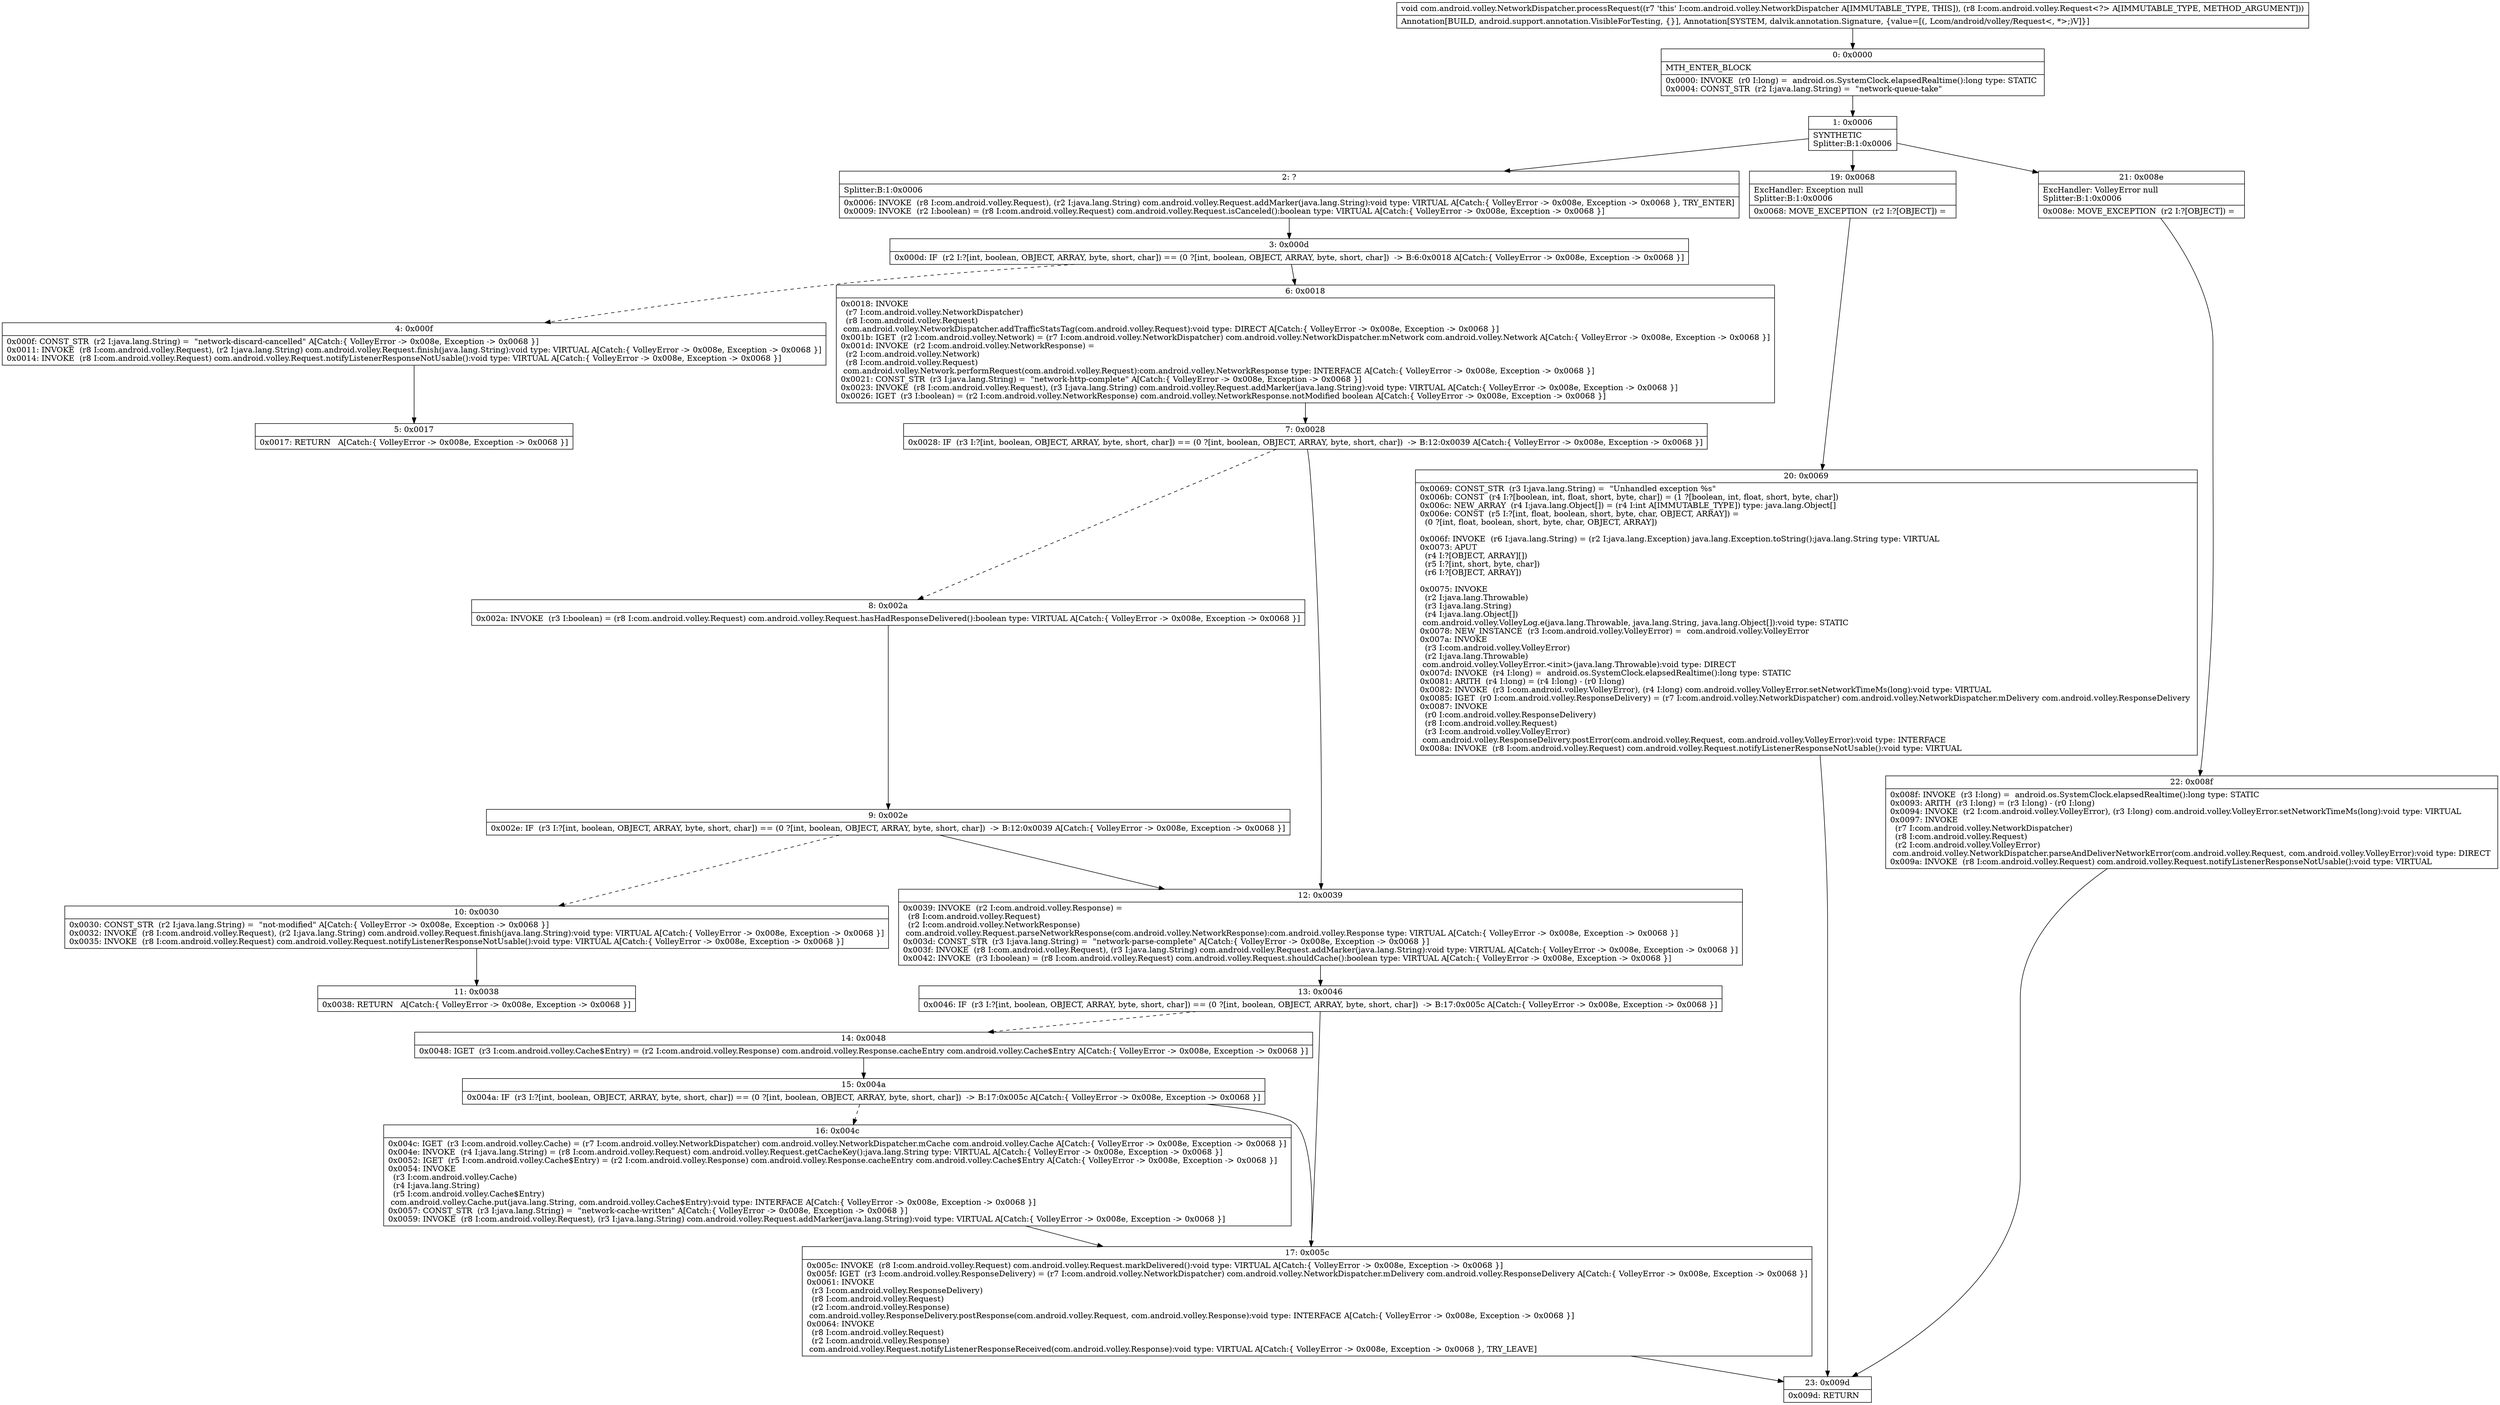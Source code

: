 digraph "CFG forcom.android.volley.NetworkDispatcher.processRequest(Lcom\/android\/volley\/Request;)V" {
Node_0 [shape=record,label="{0\:\ 0x0000|MTH_ENTER_BLOCK\l|0x0000: INVOKE  (r0 I:long) =  android.os.SystemClock.elapsedRealtime():long type: STATIC \l0x0004: CONST_STR  (r2 I:java.lang.String) =  \"network\-queue\-take\" \l}"];
Node_1 [shape=record,label="{1\:\ 0x0006|SYNTHETIC\lSplitter:B:1:0x0006\l}"];
Node_2 [shape=record,label="{2\:\ ?|Splitter:B:1:0x0006\l|0x0006: INVOKE  (r8 I:com.android.volley.Request), (r2 I:java.lang.String) com.android.volley.Request.addMarker(java.lang.String):void type: VIRTUAL A[Catch:\{ VolleyError \-\> 0x008e, Exception \-\> 0x0068 \}, TRY_ENTER]\l0x0009: INVOKE  (r2 I:boolean) = (r8 I:com.android.volley.Request) com.android.volley.Request.isCanceled():boolean type: VIRTUAL A[Catch:\{ VolleyError \-\> 0x008e, Exception \-\> 0x0068 \}]\l}"];
Node_3 [shape=record,label="{3\:\ 0x000d|0x000d: IF  (r2 I:?[int, boolean, OBJECT, ARRAY, byte, short, char]) == (0 ?[int, boolean, OBJECT, ARRAY, byte, short, char])  \-\> B:6:0x0018 A[Catch:\{ VolleyError \-\> 0x008e, Exception \-\> 0x0068 \}]\l}"];
Node_4 [shape=record,label="{4\:\ 0x000f|0x000f: CONST_STR  (r2 I:java.lang.String) =  \"network\-discard\-cancelled\" A[Catch:\{ VolleyError \-\> 0x008e, Exception \-\> 0x0068 \}]\l0x0011: INVOKE  (r8 I:com.android.volley.Request), (r2 I:java.lang.String) com.android.volley.Request.finish(java.lang.String):void type: VIRTUAL A[Catch:\{ VolleyError \-\> 0x008e, Exception \-\> 0x0068 \}]\l0x0014: INVOKE  (r8 I:com.android.volley.Request) com.android.volley.Request.notifyListenerResponseNotUsable():void type: VIRTUAL A[Catch:\{ VolleyError \-\> 0x008e, Exception \-\> 0x0068 \}]\l}"];
Node_5 [shape=record,label="{5\:\ 0x0017|0x0017: RETURN   A[Catch:\{ VolleyError \-\> 0x008e, Exception \-\> 0x0068 \}]\l}"];
Node_6 [shape=record,label="{6\:\ 0x0018|0x0018: INVOKE  \l  (r7 I:com.android.volley.NetworkDispatcher)\l  (r8 I:com.android.volley.Request)\l com.android.volley.NetworkDispatcher.addTrafficStatsTag(com.android.volley.Request):void type: DIRECT A[Catch:\{ VolleyError \-\> 0x008e, Exception \-\> 0x0068 \}]\l0x001b: IGET  (r2 I:com.android.volley.Network) = (r7 I:com.android.volley.NetworkDispatcher) com.android.volley.NetworkDispatcher.mNetwork com.android.volley.Network A[Catch:\{ VolleyError \-\> 0x008e, Exception \-\> 0x0068 \}]\l0x001d: INVOKE  (r2 I:com.android.volley.NetworkResponse) = \l  (r2 I:com.android.volley.Network)\l  (r8 I:com.android.volley.Request)\l com.android.volley.Network.performRequest(com.android.volley.Request):com.android.volley.NetworkResponse type: INTERFACE A[Catch:\{ VolleyError \-\> 0x008e, Exception \-\> 0x0068 \}]\l0x0021: CONST_STR  (r3 I:java.lang.String) =  \"network\-http\-complete\" A[Catch:\{ VolleyError \-\> 0x008e, Exception \-\> 0x0068 \}]\l0x0023: INVOKE  (r8 I:com.android.volley.Request), (r3 I:java.lang.String) com.android.volley.Request.addMarker(java.lang.String):void type: VIRTUAL A[Catch:\{ VolleyError \-\> 0x008e, Exception \-\> 0x0068 \}]\l0x0026: IGET  (r3 I:boolean) = (r2 I:com.android.volley.NetworkResponse) com.android.volley.NetworkResponse.notModified boolean A[Catch:\{ VolleyError \-\> 0x008e, Exception \-\> 0x0068 \}]\l}"];
Node_7 [shape=record,label="{7\:\ 0x0028|0x0028: IF  (r3 I:?[int, boolean, OBJECT, ARRAY, byte, short, char]) == (0 ?[int, boolean, OBJECT, ARRAY, byte, short, char])  \-\> B:12:0x0039 A[Catch:\{ VolleyError \-\> 0x008e, Exception \-\> 0x0068 \}]\l}"];
Node_8 [shape=record,label="{8\:\ 0x002a|0x002a: INVOKE  (r3 I:boolean) = (r8 I:com.android.volley.Request) com.android.volley.Request.hasHadResponseDelivered():boolean type: VIRTUAL A[Catch:\{ VolleyError \-\> 0x008e, Exception \-\> 0x0068 \}]\l}"];
Node_9 [shape=record,label="{9\:\ 0x002e|0x002e: IF  (r3 I:?[int, boolean, OBJECT, ARRAY, byte, short, char]) == (0 ?[int, boolean, OBJECT, ARRAY, byte, short, char])  \-\> B:12:0x0039 A[Catch:\{ VolleyError \-\> 0x008e, Exception \-\> 0x0068 \}]\l}"];
Node_10 [shape=record,label="{10\:\ 0x0030|0x0030: CONST_STR  (r2 I:java.lang.String) =  \"not\-modified\" A[Catch:\{ VolleyError \-\> 0x008e, Exception \-\> 0x0068 \}]\l0x0032: INVOKE  (r8 I:com.android.volley.Request), (r2 I:java.lang.String) com.android.volley.Request.finish(java.lang.String):void type: VIRTUAL A[Catch:\{ VolleyError \-\> 0x008e, Exception \-\> 0x0068 \}]\l0x0035: INVOKE  (r8 I:com.android.volley.Request) com.android.volley.Request.notifyListenerResponseNotUsable():void type: VIRTUAL A[Catch:\{ VolleyError \-\> 0x008e, Exception \-\> 0x0068 \}]\l}"];
Node_11 [shape=record,label="{11\:\ 0x0038|0x0038: RETURN   A[Catch:\{ VolleyError \-\> 0x008e, Exception \-\> 0x0068 \}]\l}"];
Node_12 [shape=record,label="{12\:\ 0x0039|0x0039: INVOKE  (r2 I:com.android.volley.Response) = \l  (r8 I:com.android.volley.Request)\l  (r2 I:com.android.volley.NetworkResponse)\l com.android.volley.Request.parseNetworkResponse(com.android.volley.NetworkResponse):com.android.volley.Response type: VIRTUAL A[Catch:\{ VolleyError \-\> 0x008e, Exception \-\> 0x0068 \}]\l0x003d: CONST_STR  (r3 I:java.lang.String) =  \"network\-parse\-complete\" A[Catch:\{ VolleyError \-\> 0x008e, Exception \-\> 0x0068 \}]\l0x003f: INVOKE  (r8 I:com.android.volley.Request), (r3 I:java.lang.String) com.android.volley.Request.addMarker(java.lang.String):void type: VIRTUAL A[Catch:\{ VolleyError \-\> 0x008e, Exception \-\> 0x0068 \}]\l0x0042: INVOKE  (r3 I:boolean) = (r8 I:com.android.volley.Request) com.android.volley.Request.shouldCache():boolean type: VIRTUAL A[Catch:\{ VolleyError \-\> 0x008e, Exception \-\> 0x0068 \}]\l}"];
Node_13 [shape=record,label="{13\:\ 0x0046|0x0046: IF  (r3 I:?[int, boolean, OBJECT, ARRAY, byte, short, char]) == (0 ?[int, boolean, OBJECT, ARRAY, byte, short, char])  \-\> B:17:0x005c A[Catch:\{ VolleyError \-\> 0x008e, Exception \-\> 0x0068 \}]\l}"];
Node_14 [shape=record,label="{14\:\ 0x0048|0x0048: IGET  (r3 I:com.android.volley.Cache$Entry) = (r2 I:com.android.volley.Response) com.android.volley.Response.cacheEntry com.android.volley.Cache$Entry A[Catch:\{ VolleyError \-\> 0x008e, Exception \-\> 0x0068 \}]\l}"];
Node_15 [shape=record,label="{15\:\ 0x004a|0x004a: IF  (r3 I:?[int, boolean, OBJECT, ARRAY, byte, short, char]) == (0 ?[int, boolean, OBJECT, ARRAY, byte, short, char])  \-\> B:17:0x005c A[Catch:\{ VolleyError \-\> 0x008e, Exception \-\> 0x0068 \}]\l}"];
Node_16 [shape=record,label="{16\:\ 0x004c|0x004c: IGET  (r3 I:com.android.volley.Cache) = (r7 I:com.android.volley.NetworkDispatcher) com.android.volley.NetworkDispatcher.mCache com.android.volley.Cache A[Catch:\{ VolleyError \-\> 0x008e, Exception \-\> 0x0068 \}]\l0x004e: INVOKE  (r4 I:java.lang.String) = (r8 I:com.android.volley.Request) com.android.volley.Request.getCacheKey():java.lang.String type: VIRTUAL A[Catch:\{ VolleyError \-\> 0x008e, Exception \-\> 0x0068 \}]\l0x0052: IGET  (r5 I:com.android.volley.Cache$Entry) = (r2 I:com.android.volley.Response) com.android.volley.Response.cacheEntry com.android.volley.Cache$Entry A[Catch:\{ VolleyError \-\> 0x008e, Exception \-\> 0x0068 \}]\l0x0054: INVOKE  \l  (r3 I:com.android.volley.Cache)\l  (r4 I:java.lang.String)\l  (r5 I:com.android.volley.Cache$Entry)\l com.android.volley.Cache.put(java.lang.String, com.android.volley.Cache$Entry):void type: INTERFACE A[Catch:\{ VolleyError \-\> 0x008e, Exception \-\> 0x0068 \}]\l0x0057: CONST_STR  (r3 I:java.lang.String) =  \"network\-cache\-written\" A[Catch:\{ VolleyError \-\> 0x008e, Exception \-\> 0x0068 \}]\l0x0059: INVOKE  (r8 I:com.android.volley.Request), (r3 I:java.lang.String) com.android.volley.Request.addMarker(java.lang.String):void type: VIRTUAL A[Catch:\{ VolleyError \-\> 0x008e, Exception \-\> 0x0068 \}]\l}"];
Node_17 [shape=record,label="{17\:\ 0x005c|0x005c: INVOKE  (r8 I:com.android.volley.Request) com.android.volley.Request.markDelivered():void type: VIRTUAL A[Catch:\{ VolleyError \-\> 0x008e, Exception \-\> 0x0068 \}]\l0x005f: IGET  (r3 I:com.android.volley.ResponseDelivery) = (r7 I:com.android.volley.NetworkDispatcher) com.android.volley.NetworkDispatcher.mDelivery com.android.volley.ResponseDelivery A[Catch:\{ VolleyError \-\> 0x008e, Exception \-\> 0x0068 \}]\l0x0061: INVOKE  \l  (r3 I:com.android.volley.ResponseDelivery)\l  (r8 I:com.android.volley.Request)\l  (r2 I:com.android.volley.Response)\l com.android.volley.ResponseDelivery.postResponse(com.android.volley.Request, com.android.volley.Response):void type: INTERFACE A[Catch:\{ VolleyError \-\> 0x008e, Exception \-\> 0x0068 \}]\l0x0064: INVOKE  \l  (r8 I:com.android.volley.Request)\l  (r2 I:com.android.volley.Response)\l com.android.volley.Request.notifyListenerResponseReceived(com.android.volley.Response):void type: VIRTUAL A[Catch:\{ VolleyError \-\> 0x008e, Exception \-\> 0x0068 \}, TRY_LEAVE]\l}"];
Node_19 [shape=record,label="{19\:\ 0x0068|ExcHandler: Exception null\lSplitter:B:1:0x0006\l|0x0068: MOVE_EXCEPTION  (r2 I:?[OBJECT]) =  \l}"];
Node_20 [shape=record,label="{20\:\ 0x0069|0x0069: CONST_STR  (r3 I:java.lang.String) =  \"Unhandled exception %s\" \l0x006b: CONST  (r4 I:?[boolean, int, float, short, byte, char]) = (1 ?[boolean, int, float, short, byte, char]) \l0x006c: NEW_ARRAY  (r4 I:java.lang.Object[]) = (r4 I:int A[IMMUTABLE_TYPE]) type: java.lang.Object[] \l0x006e: CONST  (r5 I:?[int, float, boolean, short, byte, char, OBJECT, ARRAY]) = \l  (0 ?[int, float, boolean, short, byte, char, OBJECT, ARRAY])\l \l0x006f: INVOKE  (r6 I:java.lang.String) = (r2 I:java.lang.Exception) java.lang.Exception.toString():java.lang.String type: VIRTUAL \l0x0073: APUT  \l  (r4 I:?[OBJECT, ARRAY][])\l  (r5 I:?[int, short, byte, char])\l  (r6 I:?[OBJECT, ARRAY])\l \l0x0075: INVOKE  \l  (r2 I:java.lang.Throwable)\l  (r3 I:java.lang.String)\l  (r4 I:java.lang.Object[])\l com.android.volley.VolleyLog.e(java.lang.Throwable, java.lang.String, java.lang.Object[]):void type: STATIC \l0x0078: NEW_INSTANCE  (r3 I:com.android.volley.VolleyError) =  com.android.volley.VolleyError \l0x007a: INVOKE  \l  (r3 I:com.android.volley.VolleyError)\l  (r2 I:java.lang.Throwable)\l com.android.volley.VolleyError.\<init\>(java.lang.Throwable):void type: DIRECT \l0x007d: INVOKE  (r4 I:long) =  android.os.SystemClock.elapsedRealtime():long type: STATIC \l0x0081: ARITH  (r4 I:long) = (r4 I:long) \- (r0 I:long) \l0x0082: INVOKE  (r3 I:com.android.volley.VolleyError), (r4 I:long) com.android.volley.VolleyError.setNetworkTimeMs(long):void type: VIRTUAL \l0x0085: IGET  (r0 I:com.android.volley.ResponseDelivery) = (r7 I:com.android.volley.NetworkDispatcher) com.android.volley.NetworkDispatcher.mDelivery com.android.volley.ResponseDelivery \l0x0087: INVOKE  \l  (r0 I:com.android.volley.ResponseDelivery)\l  (r8 I:com.android.volley.Request)\l  (r3 I:com.android.volley.VolleyError)\l com.android.volley.ResponseDelivery.postError(com.android.volley.Request, com.android.volley.VolleyError):void type: INTERFACE \l0x008a: INVOKE  (r8 I:com.android.volley.Request) com.android.volley.Request.notifyListenerResponseNotUsable():void type: VIRTUAL \l}"];
Node_21 [shape=record,label="{21\:\ 0x008e|ExcHandler: VolleyError null\lSplitter:B:1:0x0006\l|0x008e: MOVE_EXCEPTION  (r2 I:?[OBJECT]) =  \l}"];
Node_22 [shape=record,label="{22\:\ 0x008f|0x008f: INVOKE  (r3 I:long) =  android.os.SystemClock.elapsedRealtime():long type: STATIC \l0x0093: ARITH  (r3 I:long) = (r3 I:long) \- (r0 I:long) \l0x0094: INVOKE  (r2 I:com.android.volley.VolleyError), (r3 I:long) com.android.volley.VolleyError.setNetworkTimeMs(long):void type: VIRTUAL \l0x0097: INVOKE  \l  (r7 I:com.android.volley.NetworkDispatcher)\l  (r8 I:com.android.volley.Request)\l  (r2 I:com.android.volley.VolleyError)\l com.android.volley.NetworkDispatcher.parseAndDeliverNetworkError(com.android.volley.Request, com.android.volley.VolleyError):void type: DIRECT \l0x009a: INVOKE  (r8 I:com.android.volley.Request) com.android.volley.Request.notifyListenerResponseNotUsable():void type: VIRTUAL \l}"];
Node_23 [shape=record,label="{23\:\ 0x009d|0x009d: RETURN   \l}"];
MethodNode[shape=record,label="{void com.android.volley.NetworkDispatcher.processRequest((r7 'this' I:com.android.volley.NetworkDispatcher A[IMMUTABLE_TYPE, THIS]), (r8 I:com.android.volley.Request\<?\> A[IMMUTABLE_TYPE, METHOD_ARGUMENT]))  | Annotation[BUILD, android.support.annotation.VisibleForTesting, \{\}], Annotation[SYSTEM, dalvik.annotation.Signature, \{value=[(, Lcom\/android\/volley\/Request\<, *\>;)V]\}]\l}"];
MethodNode -> Node_0;
Node_0 -> Node_1;
Node_1 -> Node_2;
Node_1 -> Node_21;
Node_1 -> Node_19;
Node_2 -> Node_3;
Node_3 -> Node_4[style=dashed];
Node_3 -> Node_6;
Node_4 -> Node_5;
Node_6 -> Node_7;
Node_7 -> Node_8[style=dashed];
Node_7 -> Node_12;
Node_8 -> Node_9;
Node_9 -> Node_10[style=dashed];
Node_9 -> Node_12;
Node_10 -> Node_11;
Node_12 -> Node_13;
Node_13 -> Node_14[style=dashed];
Node_13 -> Node_17;
Node_14 -> Node_15;
Node_15 -> Node_16[style=dashed];
Node_15 -> Node_17;
Node_16 -> Node_17;
Node_17 -> Node_23;
Node_19 -> Node_20;
Node_20 -> Node_23;
Node_21 -> Node_22;
Node_22 -> Node_23;
}

